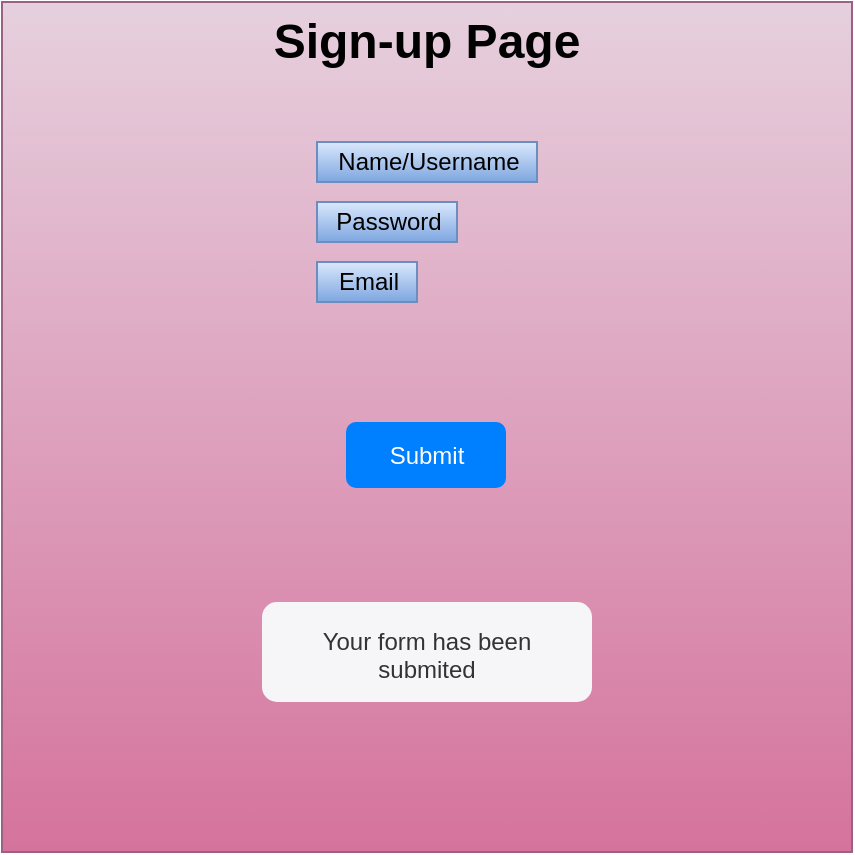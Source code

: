 <mxfile version="13.1.1" type="github" pages="2">
  <diagram id="kr7ggvs04BOKmIY-GqQs" name="Page-1">
    <mxGraphModel dx="1422" dy="832" grid="1" gridSize="10" guides="1" tooltips="1" connect="1" arrows="1" fold="1" page="1" pageScale="1" pageWidth="850" pageHeight="1100" math="0" shadow="0">
      <root>
        <mxCell id="0" />
        <mxCell id="1" parent="0" />
        <mxCell id="BzKddRkQgOhSOBJjnhb2-6" value="" style="whiteSpace=wrap;html=1;aspect=fixed;fillColor=#e6d0de;strokeColor=#996185;gradientColor=#d5739d;" parent="1" vertex="1">
          <mxGeometry x="213" y="190" width="425" height="425" as="geometry" />
        </mxCell>
        <mxCell id="BzKddRkQgOhSOBJjnhb2-4" value="Name/Username" style="text;html=1;align=center;verticalAlign=middle;resizable=0;points=[];autosize=1;fillColor=#dae8fc;gradientColor=#7ea6e0;strokeColor=#6c8ebf;" parent="1" vertex="1">
          <mxGeometry x="370.5" y="260" width="110" height="20" as="geometry" />
        </mxCell>
        <mxCell id="BzKddRkQgOhSOBJjnhb2-7" value="Password" style="text;html=1;align=center;verticalAlign=middle;resizable=0;points=[];autosize=1;fillColor=#dae8fc;gradientColor=#7ea6e0;strokeColor=#6c8ebf;" parent="1" vertex="1">
          <mxGeometry x="370.5" y="290" width="70" height="20" as="geometry" />
        </mxCell>
        <mxCell id="BzKddRkQgOhSOBJjnhb2-8" value="Email" style="text;html=1;align=center;verticalAlign=middle;resizable=0;points=[];autosize=1;fillColor=#dae8fc;gradientColor=#7ea6e0;strokeColor=#6c8ebf;" parent="1" vertex="1">
          <mxGeometry x="370.5" y="320" width="50" height="20" as="geometry" />
        </mxCell>
        <mxCell id="BzKddRkQgOhSOBJjnhb2-10" value="&lt;font style=&quot;font-size: 24px&quot;&gt;&lt;b&gt;Sign-up Page&lt;/b&gt;&lt;/font&gt;" style="text;html=1;strokeColor=none;fillColor=none;align=center;verticalAlign=middle;whiteSpace=wrap;rounded=0;" parent="1" vertex="1">
          <mxGeometry x="333.25" y="200" width="184.5" height="20" as="geometry" />
        </mxCell>
        <mxCell id="BzKddRkQgOhSOBJjnhb2-12" value="Submit" style="rounded=1;fillColor=#007FFF;align=center;strokeColor=none;html=1;fontColor=#ffffff;fontSize=12" parent="1" vertex="1">
          <mxGeometry x="385" y="400" width="80" height="33" as="geometry" />
        </mxCell>
        <mxCell id="BzKddRkQgOhSOBJjnhb2-14" value="Your form has been submited" style="shape=rect;rounded=1;strokeColor=none;fillColor=#F6F6F8;gradientColor=none;shadow=0;glass=0;dashed=1;fontFamily=Helvetica;fontSize=12;fontColor=#333333;align=center;html=0;verticalAlign=top;whiteSpace=wrap;spacing=8;spacingTop=0;" parent="1" vertex="1">
          <mxGeometry x="343" y="490" width="165" height="50" as="geometry" />
        </mxCell>
      </root>
    </mxGraphModel>
  </diagram>
  <diagram id="-tOGmchcHH1QTG703dRE" name="Page-2">
    <mxGraphModel dx="1422" dy="832" grid="1" gridSize="10" guides="1" tooltips="1" connect="1" arrows="1" fold="1" page="1" pageScale="1" pageWidth="850" pageHeight="1100" math="0" shadow="0">
      <root>
        <mxCell id="65Yj3Tl10LSTbRstxCkm-0" />
        <mxCell id="65Yj3Tl10LSTbRstxCkm-1" parent="65Yj3Tl10LSTbRstxCkm-0" />
      </root>
    </mxGraphModel>
  </diagram>
</mxfile>
